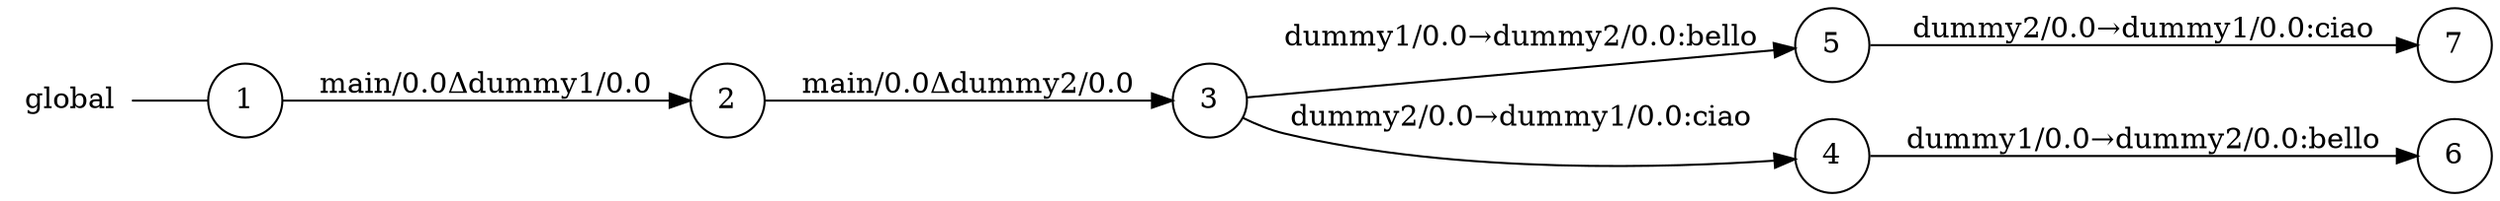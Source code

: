 digraph global {
	rankdir="LR";
	n_0 [label="global", shape="plaintext"];
	n_1 [id="5", shape=circle, label="5"];
	n_2 [id="6", shape=circle, label="6"];
	n_3 [id="1", shape=circle, label="1"];
	n_0 -> n_3 [arrowhead=none];
	n_4 [id="2", shape=circle, label="2"];
	n_5 [id="4", shape=circle, label="4"];
	n_6 [id="7", shape=circle, label="7"];
	n_7 [id="3", shape=circle, label="3"];

	n_7 -> n_1 [id="[$e|3]", label="dummy1/0.0→dummy2/0.0:bello"];
	n_7 -> n_5 [id="[$e|2]", label="dummy2/0.0→dummy1/0.0:ciao"];
	n_1 -> n_6 [id="[$e|5]", label="dummy2/0.0→dummy1/0.0:ciao"];
	n_4 -> n_7 [id="[$e|1]", label="main/0.0Δdummy2/0.0"];
	n_5 -> n_2 [id="[$e|4]", label="dummy1/0.0→dummy2/0.0:bello"];
	n_3 -> n_4 [id="[$e|0]", label="main/0.0Δdummy1/0.0"];
}
